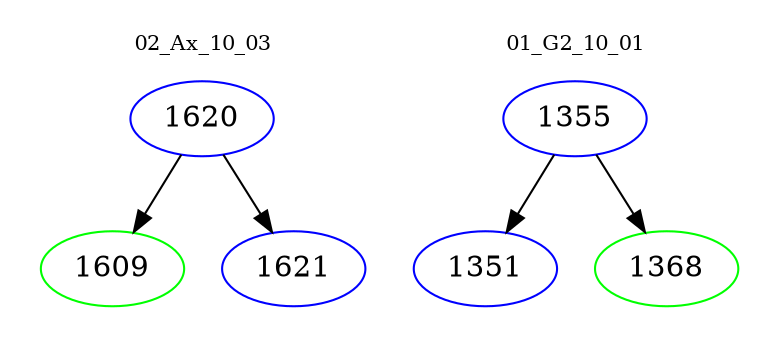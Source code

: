 digraph{
subgraph cluster_0 {
color = white
label = "02_Ax_10_03";
fontsize=10;
T0_1620 [label="1620", color="blue"]
T0_1620 -> T0_1609 [color="black"]
T0_1609 [label="1609", color="green"]
T0_1620 -> T0_1621 [color="black"]
T0_1621 [label="1621", color="blue"]
}
subgraph cluster_1 {
color = white
label = "01_G2_10_01";
fontsize=10;
T1_1355 [label="1355", color="blue"]
T1_1355 -> T1_1351 [color="black"]
T1_1351 [label="1351", color="blue"]
T1_1355 -> T1_1368 [color="black"]
T1_1368 [label="1368", color="green"]
}
}
